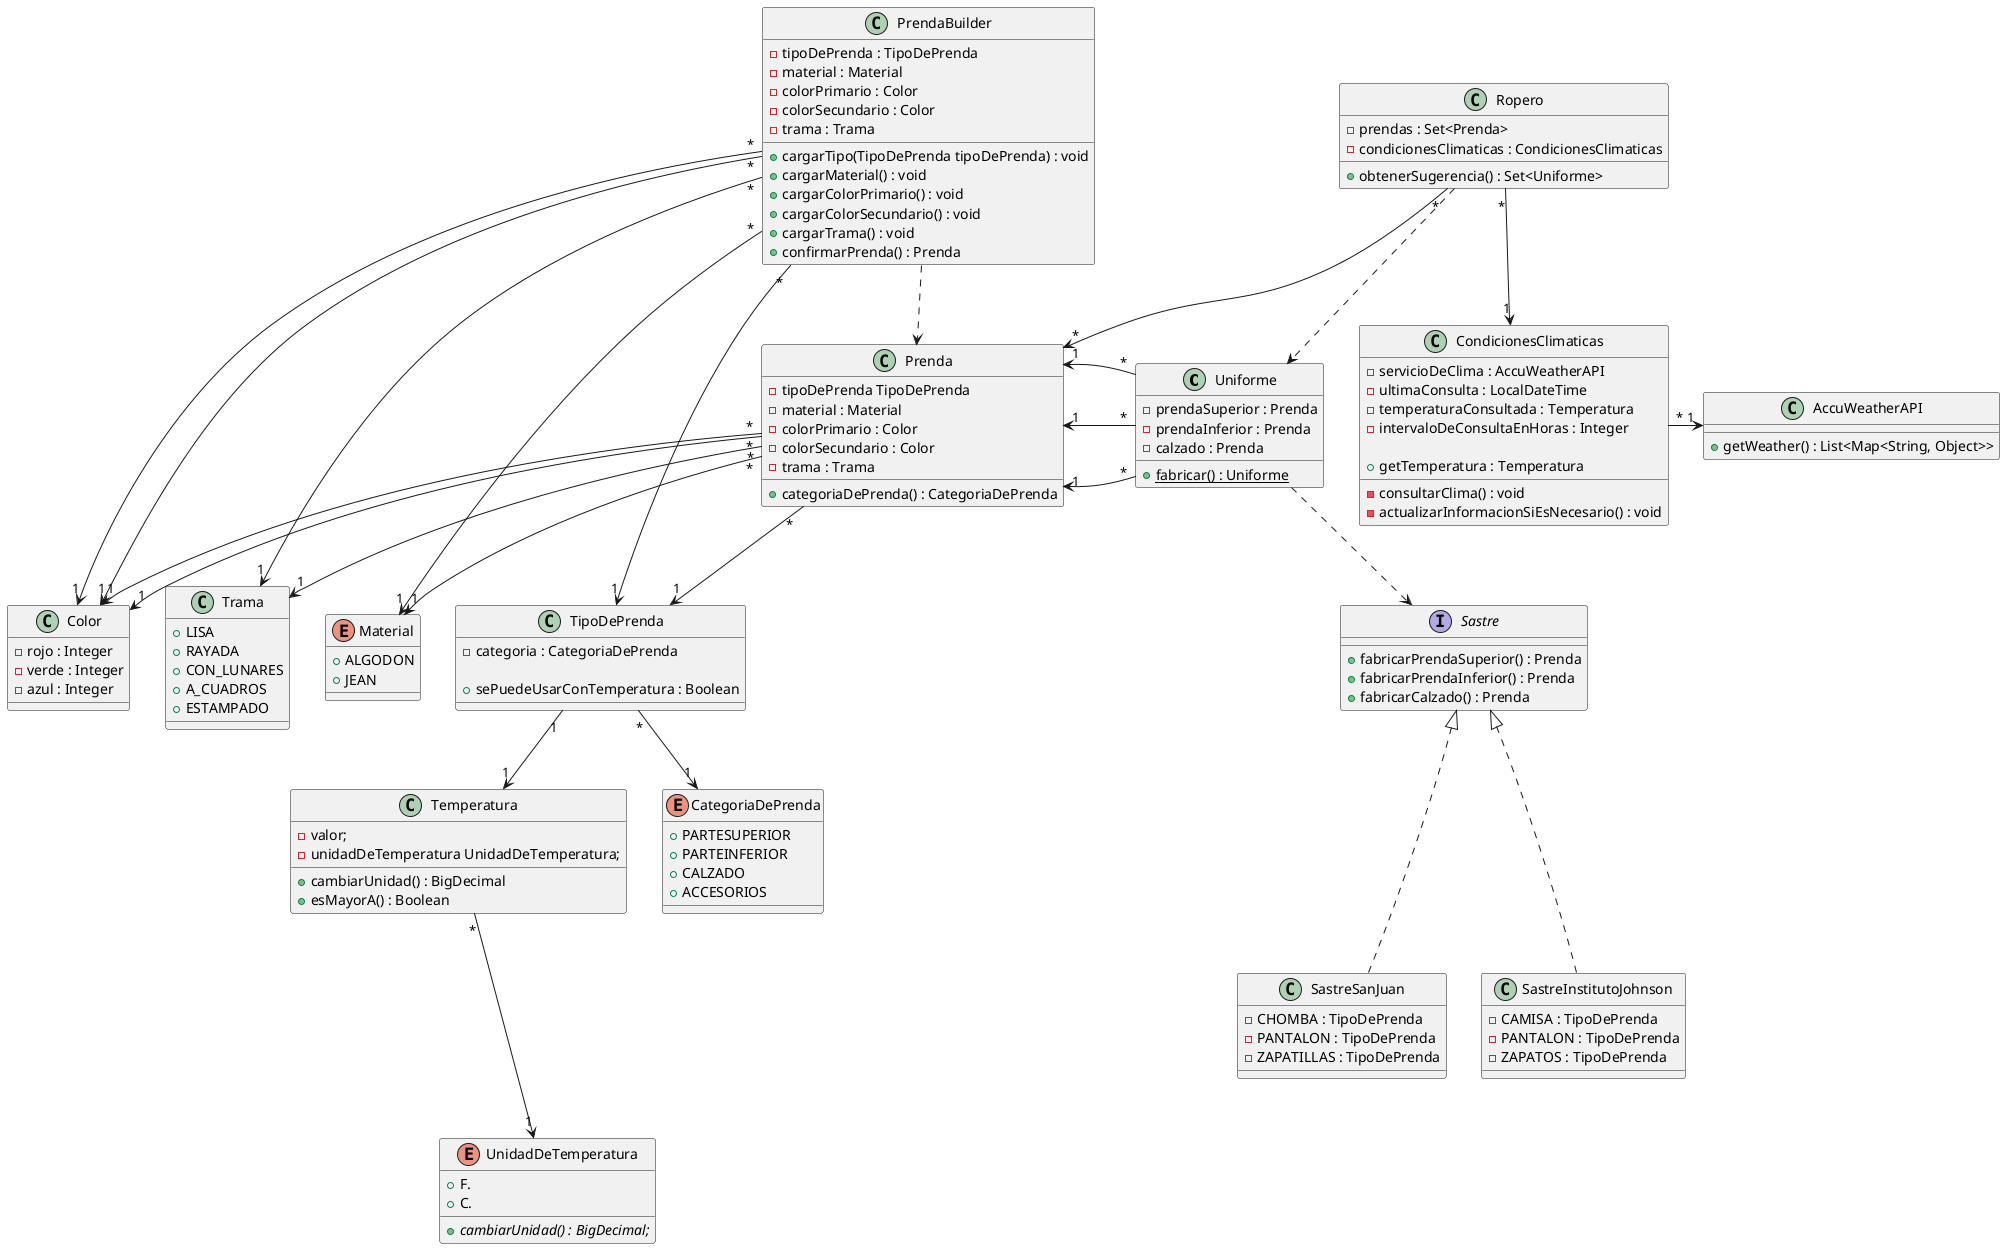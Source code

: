 @startuml

together {
class Uniforme
class Prenda
class PrendaBuilder
class Ayuda
}

Uniforme "*" -> "1" Prenda
Uniforme "*" -> "1" Prenda
Uniforme "*" -> "1" Prenda
Uniforme ..> Sastre
SastreSanJuan ..|> Sastre
SastreInstitutoJohnson ..|> Sastre
Sastre -[hidden]--> SastreSanJuan
Sastre -[hidden]--> SastreInstitutoJohnson
PrendaBuilder ..> Prenda
PrendaBuilder -[hidden]--> Ayuda
Prenda "*" --> "1" Color
Prenda "*" --> "1" Color
Prenda "*" --> "1" Trama
Prenda "*" --> "1" Material
Prenda "*" --> "1" TipoDePrenda
PrendaBuilder "*" --> "1" Color
PrendaBuilder "*" --> "1" Color
PrendaBuilder "*" --> "1" Trama
PrendaBuilder "*" --> "1" Material
PrendaBuilder "*" --> "1" TipoDePrenda
TipoDePrenda "*" --> "1" CategoriaDePrenda
TipoDePrenda "1" --> "1" Temperatura
CategoriaDePrenda -[hidden]--> UnidadDeTemperatura
Ropero "*" --> "*" Prenda
Ropero ..> Uniforme
Ropero "*" --> "1" CondicionesClimaticas
CondicionesClimaticas "*" -> "1" AccuWeatherAPI
Temperatura "*" -> "1" UnidadDeTemperatura
hide Ayuda

interface Sastre {
    +fabricarPrendaSuperior() : Prenda
    +fabricarPrendaInferior() : Prenda
    +fabricarCalzado() : Prenda
}

class SastreSanJuan {
    -CHOMBA : TipoDePrenda
    -PANTALON : TipoDePrenda
    -ZAPATILLAS : TipoDePrenda
}

class SastreInstitutoJohnson {
    -CAMISA : TipoDePrenda
    -PANTALON : TipoDePrenda
    -ZAPATOS : TipoDePrenda
}

class Ropero {
    -prendas : Set<Prenda>
    -condicionesClimaticas : CondicionesClimaticas

    +obtenerSugerencia() : Set<Uniforme>
}

class Uniforme {
    -prendaSuperior : Prenda
    -prendaInferior : Prenda
    -calzado : Prenda

    +{static} fabricar() : Uniforme
}

class PrendaBuilder {
    -tipoDePrenda : TipoDePrenda
    -material : Material
    -colorPrimario : Color
    -colorSecundario : Color
    -trama : Trama

    +cargarTipo(TipoDePrenda tipoDePrenda) : void
    +cargarMaterial() : void
    +cargarColorPrimario() : void
    +cargarColorSecundario() : void
    +cargarTrama() : void
    +confirmarPrenda() : Prenda
}

class Prenda {
    -tipoDePrenda TipoDePrenda
    -material : Material
    -colorPrimario : Color
    -colorSecundario : Color
    -trama : Trama

    +categoriaDePrenda() : CategoriaDePrenda
}

class TipoDePrenda {
    -categoria : CategoriaDePrenda

    +sePuedeUsarConTemperatura : Boolean
}

class Temperatura {
    -valor;
    -unidadDeTemperatura UnidadDeTemperatura;

    +cambiarUnidad() : BigDecimal
    +esMayorA() : Boolean
}

enum UnidadDeTemperatura {
    +F.
    +C.

    +{abstract}cambiarUnidad() : BigDecimal;

}

class AccuWeatherAPI {
    +getWeather() : List<Map<String, Object>>
}

class CondicionesClimaticas {
    -servicioDeClima : AccuWeatherAPI
    -ultimaConsulta : LocalDateTime
    -temperaturaConsultada : Temperatura
    -intervaloDeConsultaEnHoras : Integer

    -consultarClima() : void
    -actualizarInformacionSiEsNecesario() : void
    +getTemperatura : Temperatura
}

enum CategoriaDePrenda {
    +PARTESUPERIOR
    +PARTEINFERIOR
    +CALZADO
    +ACCESORIOS
}

enum Material {
    +ALGODON
    +JEAN
}

class Color {
    -rojo : Integer
    -verde : Integer
    -azul : Integer
}

class Trama {
    +LISA
    +RAYADA
    +CON_LUNARES
    +A_CUADROS
    +ESTAMPADO
}

@enduml